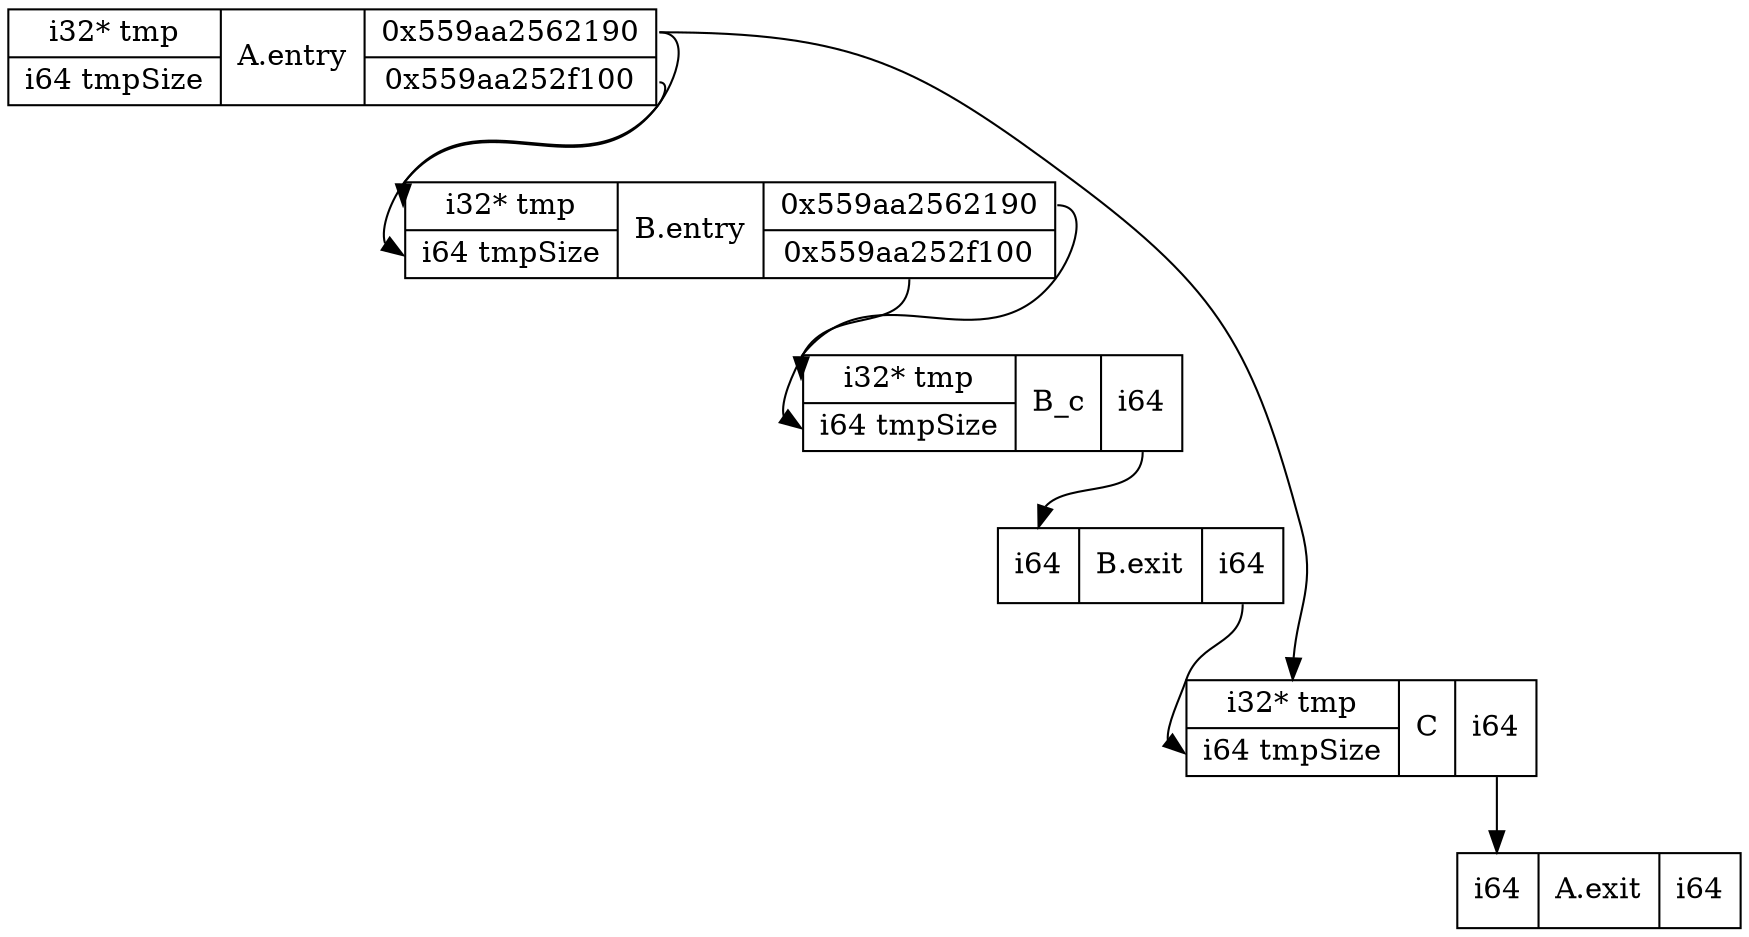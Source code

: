 digraph structs {
	node [shape=record];
	"A.entry" [label="{<i0>i32* tmp|<i1>i64 tmpSize}|A.entry|{<o0>0x559aa2562190|<o1>0x559aa252f100}"];
	"B.exit" [label="{<i0>i64}|B.exit|{<o0>i64}"];
	"B.entry" [label="{<i0>i32* tmp|<i1>i64 tmpSize}|B.entry|{<o0>0x559aa2562190|<o1>0x559aa252f100}"];
	"B_c" [label="{<i0>i32* tmp|<i1>i64 tmpSize}|B_c|{<o0>i64}"];
	"A.exit" [label="{<i0>i64}|A.exit|{<o0>i64}"];
	"C" [label="{<i0>i32* tmp|<i1>i64 tmpSize}|C|{<o0>i64}"];

	"C" -> "A.exit" [tailport=o0, headport=i0, ];
	"B.entry" -> "B_c" [tailport=o1, headport=i1, ];
	"B.entry" -> "B_c" [tailport=o0, headport=i0, ];
	"B.exit" -> "C" [tailport=o0, headport=i1, ];
	"B_c" -> "B.exit" [tailport=o0, headport=i0, ];
	"A.entry" -> "B.entry" [tailport=o1, headport=i1, ];
	"A.entry" -> "C" [tailport=o0, headport=i0, ];
	"A.entry" -> "B.entry" [tailport=o0, headport=i0, ];
}
